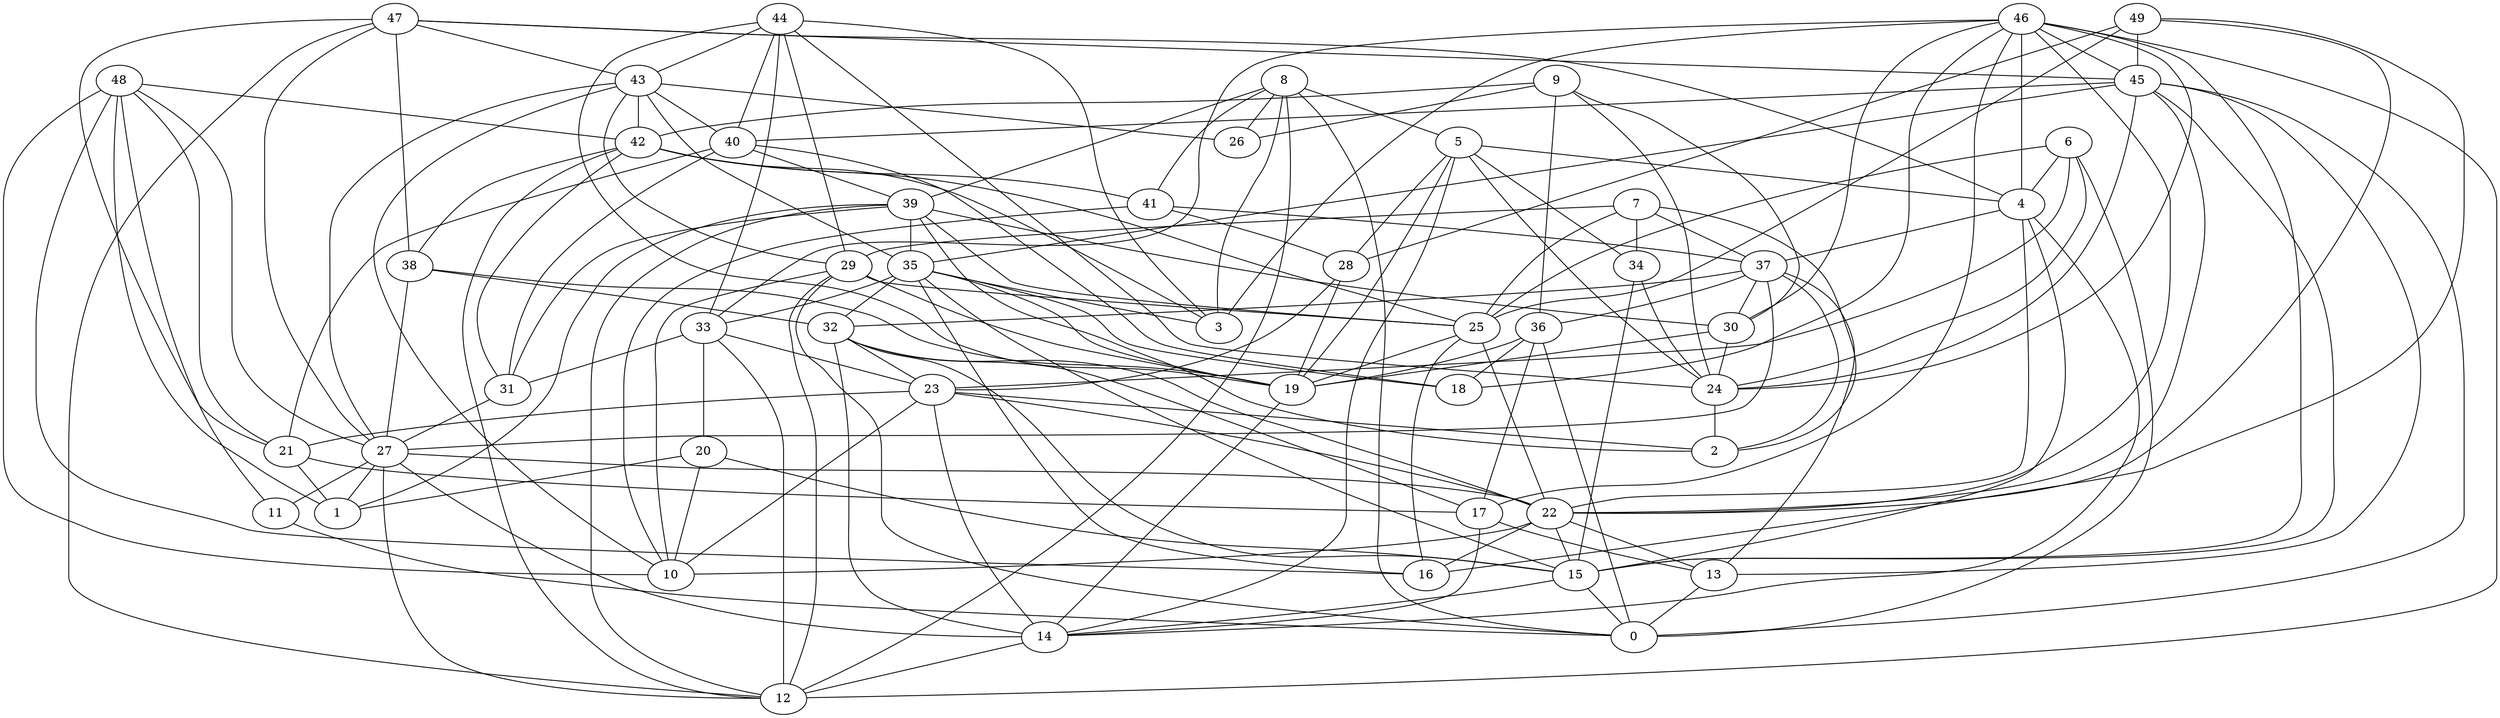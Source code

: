 digraph GG_graph {

subgraph G_graph {
edge [color = black]
"9" -> "26" [dir = none]
"9" -> "24" [dir = none]
"9" -> "42" [dir = none]
"9" -> "36" [dir = none]
"9" -> "30" [dir = none]
"43" -> "27" [dir = none]
"43" -> "10" [dir = none]
"43" -> "29" [dir = none]
"43" -> "42" [dir = none]
"43" -> "35" [dir = none]
"43" -> "26" [dir = none]
"49" -> "16" [dir = none]
"49" -> "28" [dir = none]
"49" -> "45" [dir = none]
"42" -> "41" [dir = none]
"42" -> "31" [dir = none]
"42" -> "12" [dir = none]
"42" -> "38" [dir = none]
"42" -> "3" [dir = none]
"5" -> "24" [dir = none]
"5" -> "19" [dir = none]
"5" -> "28" [dir = none]
"5" -> "14" [dir = none]
"5" -> "34" [dir = none]
"38" -> "27" [dir = none]
"38" -> "32" [dir = none]
"38" -> "19" [dir = none]
"29" -> "12" [dir = none]
"29" -> "19" [dir = none]
"29" -> "0" [dir = none]
"29" -> "10" [dir = none]
"19" -> "14" [dir = none]
"27" -> "1" [dir = none]
"27" -> "11" [dir = none]
"27" -> "14" [dir = none]
"27" -> "12" [dir = none]
"35" -> "16" [dir = none]
"35" -> "33" [dir = none]
"35" -> "32" [dir = none]
"35" -> "18" [dir = none]
"35" -> "3" [dir = none]
"35" -> "19" [dir = none]
"37" -> "13" [dir = none]
"37" -> "32" [dir = none]
"37" -> "27" [dir = none]
"37" -> "2" [dir = none]
"37" -> "36" [dir = none]
"37" -> "30" [dir = none]
"24" -> "2" [dir = none]
"7" -> "25" [dir = none]
"7" -> "2" [dir = none]
"7" -> "29" [dir = none]
"7" -> "34" [dir = none]
"7" -> "37" [dir = none]
"4" -> "37" [dir = none]
"4" -> "22" [dir = none]
"4" -> "14" [dir = none]
"46" -> "12" [dir = none]
"46" -> "4" [dir = none]
"46" -> "17" [dir = none]
"46" -> "24" [dir = none]
"46" -> "45" [dir = none]
"46" -> "3" [dir = none]
"46" -> "18" [dir = none]
"46" -> "33" [dir = none]
"46" -> "30" [dir = none]
"46" -> "22" [dir = none]
"41" -> "28" [dir = none]
"41" -> "10" [dir = none]
"41" -> "37" [dir = none]
"28" -> "23" [dir = none]
"28" -> "19" [dir = none]
"32" -> "23" [dir = none]
"32" -> "22" [dir = none]
"32" -> "15" [dir = none]
"32" -> "14" [dir = none]
"32" -> "17" [dir = none]
"6" -> "0" [dir = none]
"6" -> "24" [dir = none]
"6" -> "4" [dir = none]
"30" -> "19" [dir = none]
"30" -> "24" [dir = none]
"45" -> "40" [dir = none]
"45" -> "15" [dir = none]
"45" -> "0" [dir = none]
"45" -> "24" [dir = none]
"45" -> "35" [dir = none]
"45" -> "13" [dir = none]
"45" -> "22" [dir = none]
"22" -> "13" [dir = none]
"22" -> "16" [dir = none]
"22" -> "10" [dir = none]
"22" -> "15" [dir = none]
"15" -> "0" [dir = none]
"15" -> "14" [dir = none]
"13" -> "0" [dir = none]
"17" -> "13" [dir = none]
"40" -> "21" [dir = none]
"40" -> "39" [dir = none]
"40" -> "31" [dir = none]
"36" -> "18" [dir = none]
"36" -> "17" [dir = none]
"36" -> "0" [dir = none]
"8" -> "39" [dir = none]
"8" -> "26" [dir = none]
"8" -> "5" [dir = none]
"8" -> "0" [dir = none]
"8" -> "41" [dir = none]
"23" -> "14" [dir = none]
"23" -> "21" [dir = none]
"23" -> "2" [dir = none]
"23" -> "22" [dir = none]
"21" -> "1" [dir = none]
"21" -> "17" [dir = none]
"20" -> "1" [dir = none]
"20" -> "15" [dir = none]
"20" -> "10" [dir = none]
"44" -> "19" [dir = none]
"44" -> "29" [dir = none]
"44" -> "24" [dir = none]
"44" -> "40" [dir = none]
"44" -> "43" [dir = none]
"44" -> "33" [dir = none]
"11" -> "0" [dir = none]
"39" -> "12" [dir = none]
"39" -> "25" [dir = none]
"39" -> "30" [dir = none]
"39" -> "2" [dir = none]
"39" -> "35" [dir = none]
"39" -> "1" [dir = none]
"33" -> "31" [dir = none]
"33" -> "12" [dir = none]
"33" -> "20" [dir = none]
"33" -> "23" [dir = none]
"48" -> "1" [dir = none]
"48" -> "10" [dir = none]
"48" -> "21" [dir = none]
"48" -> "11" [dir = none]
"48" -> "27" [dir = none]
"25" -> "16" [dir = none]
"25" -> "22" [dir = none]
"34" -> "24" [dir = none]
"34" -> "15" [dir = none]
"47" -> "12" [dir = none]
"47" -> "43" [dir = none]
"47" -> "4" [dir = none]
"47" -> "21" [dir = none]
"14" -> "12" [dir = none]
"6" -> "23" [dir = none]
"8" -> "12" [dir = none]
"46" -> "15" [dir = none]
"49" -> "25" [dir = none]
"49" -> "22" [dir = none]
"35" -> "15" [dir = none]
"6" -> "25" [dir = none]
"36" -> "19" [dir = none]
"29" -> "25" [dir = none]
"31" -> "27" [dir = none]
"23" -> "10" [dir = none]
"42" -> "25" [dir = none]
"47" -> "38" [dir = none]
"47" -> "45" [dir = none]
"40" -> "18" [dir = none]
"25" -> "19" [dir = none]
"48" -> "16" [dir = none]
"43" -> "40" [dir = none]
"39" -> "31" [dir = none]
"47" -> "27" [dir = none]
"17" -> "14" [dir = none]
"4" -> "15" [dir = none]
"8" -> "3" [dir = none]
"27" -> "22" [dir = none]
"5" -> "4" [dir = none]
"48" -> "42" [dir = none]
"44" -> "3" [dir = none]
}

}
